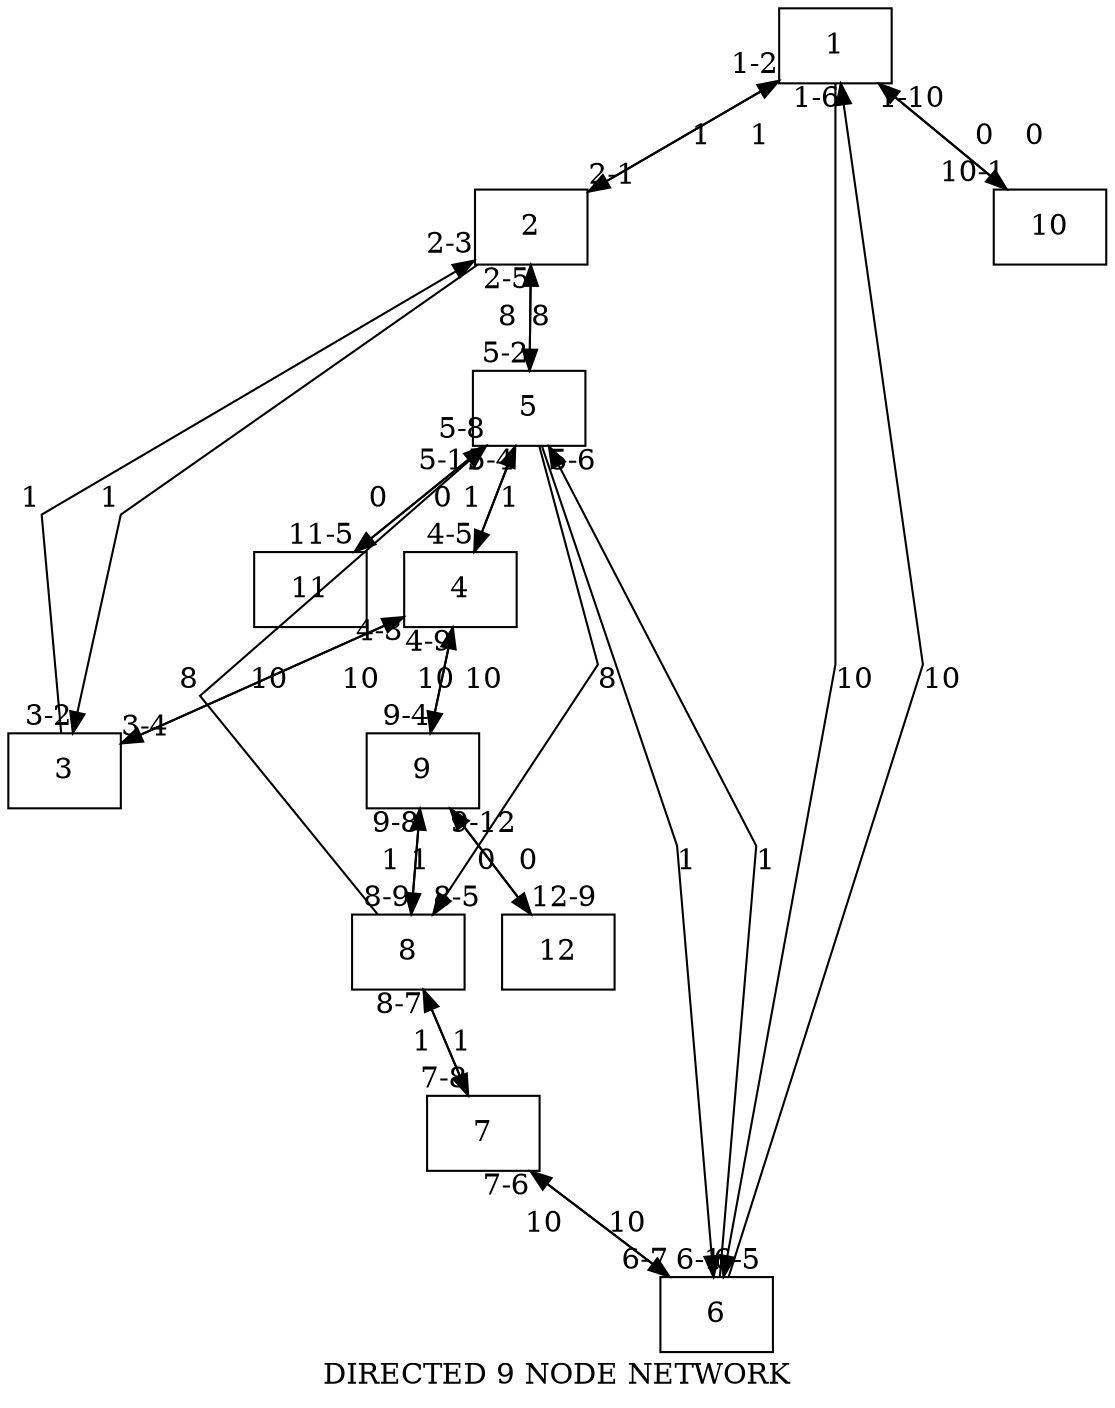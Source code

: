 digraph Test {

	/*compound=true*/
	node [shape=box];
	edge [len=2];
	/*Instantiation of nodes, required to successfully calling .get-node-list() 		(pydot) */
	1[group=S,comment=PID1]; 2[group=S,comment=PID1]; 3[group=S,comment=PID1]; 4[group=S,comment=PID2]; 5[group=S,comment=PID2]; 6[group=S,comment=PID2];
	7[group=S,comment=PID3]; 8[group=S,comment=PID3]; 9[group=S,comment=PID3];
	10[group=V, comment=PID0]; 11[group=V, comment=PID0];12[group=V, comment=PID0];
	overlap = scale;
	splines = false;
	label = "DIRECTED 9 NODE NETWORK";
	//orientation = portrait;
	//connections from the vantage points
	
	10 -> 1	[label=0,headlabel = "1-10",latency=0,alias=1];
	1 -> 10	[label=0,headlabel = "10-1",latency=0,alias=1];
	11 -> 5	[label=0,headlabel = "5-11",latency=0,alias=1];
	5 -> 11	[label=0,headlabel = "11-5",latency=0,alias=1];
	12 -> 9	[label=0,headlabel = "9-12",latency=0,alias=1];
	9 -> 12	[label=0,headlabel = "12-9",latency=0,alias=1];


	1 -> 2	[label=1, headlabel = "2-1",latency=4,alias=1];
	1 -> 6	[label=10,headlabel = "6-1",latency=4,alias=1];
	2 -> 1	[label=1, headlabel = "1-2",latency=3,alias=1];
	2 -> 3	[label=1, headlabel = "3-2",latency=3,alias=1];
	2 -> 5	[label=8, headlabel = "5-2",latency=2,alias=1];
	3 -> 2	[label=1, headlabel = "2-3",latency=2,alias=1];
	3 -> 4	[label=10,headlabel = "4-3",latency=5,alias=1];
	4 -> 3	[label=10,headlabel = "3-4",latency=5,alias=1];
	4 -> 5	[label=1, headlabel = "5-4",latency=6,alias=1];
	4 -> 9	[label=10,headlabel = "9-4",latency=6,alias=1];
	5 -> 2	[label=8, headlabel = "2-5",latency=8,alias=1];
	5 -> 4	[label=1, headlabel = "4-5",latency=8,alias=1];
	5 -> 6	[label=1, headlabel = "6-5",latency=9,alias=1];
	5 -> 8	[label=8, headlabel = "8-5",latency=9,alias=1];
	6 -> 1	[label=10,headlabel = "1-6",latency=3,alias=1];
	6 -> 5	[label=1, headlabel = "5-6",latency=3,alias=1];
	6 -> 7	[label=10,headlabel = "7-6",latency=10,alias=1];
	7 -> 6	[label=10,headlabel = "6-7",latency=10,alias=1];
	7 -> 8	[label=1, headlabel = "8-7",latency=3,alias=1];
	8 -> 5	[label=8, headlabel = "5-8",latency=3,alias=1];
	8 -> 7	[label=1, headlabel = "7-8",latency=1,alias=1];
	8 -> 9	[label=1, headlabel = "9-8",latency=1,alias=1];
	9 -> 4	[label=10,headlabel = "4-9",latency=2,alias=1];
	9 -> 8	[label=1, headlabel = "8-9",latency=2,alias=1];
	
}
